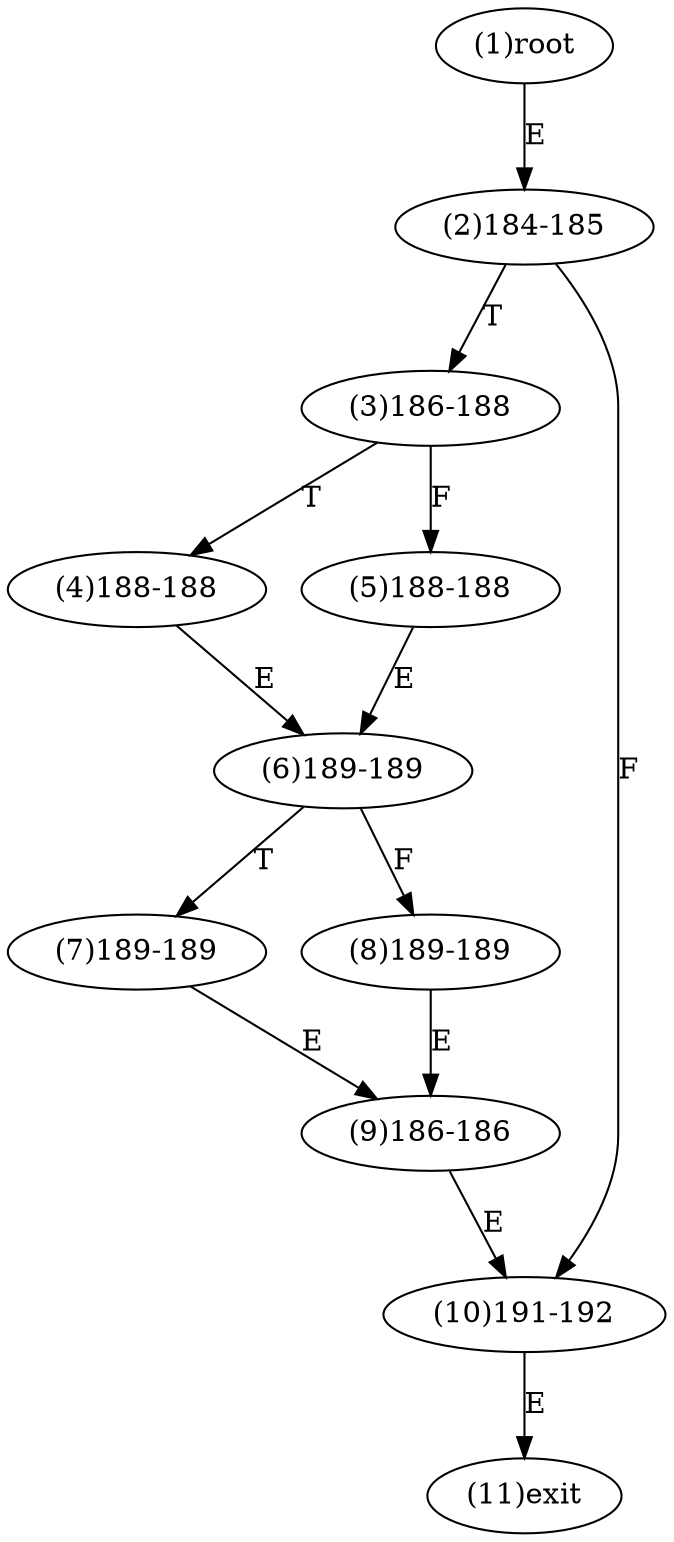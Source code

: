 digraph "" { 
1[ label="(1)root"];
2[ label="(2)184-185"];
3[ label="(3)186-188"];
4[ label="(4)188-188"];
5[ label="(5)188-188"];
6[ label="(6)189-189"];
7[ label="(7)189-189"];
8[ label="(8)189-189"];
9[ label="(9)186-186"];
10[ label="(10)191-192"];
11[ label="(11)exit"];
1->2[ label="E"];
2->10[ label="F"];
2->3[ label="T"];
3->5[ label="F"];
3->4[ label="T"];
4->6[ label="E"];
5->6[ label="E"];
6->8[ label="F"];
6->7[ label="T"];
7->9[ label="E"];
8->9[ label="E"];
9->10[ label="E"];
10->11[ label="E"];
}